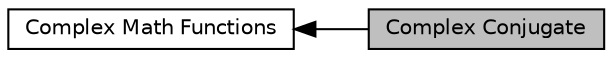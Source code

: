 digraph "Complex Conjugate"
{
  edge [fontname="Helvetica",fontsize="10",labelfontname="Helvetica",labelfontsize="10"];
  node [fontname="Helvetica",fontsize="10",shape=record];
  rankdir=LR;
  Node1 [label="Complex Math Functions",height=0.2,width=0.4,color="black", fillcolor="white", style="filled",URL="$group__group_cmplx_math.html",tooltip="This set of functions operates on complex data vectors. "];
  Node0 [label="Complex Conjugate",height=0.2,width=0.4,color="black", fillcolor="grey75", style="filled", fontcolor="black"];
  Node1->Node0 [shape=plaintext, dir="back", style="solid"];
}
